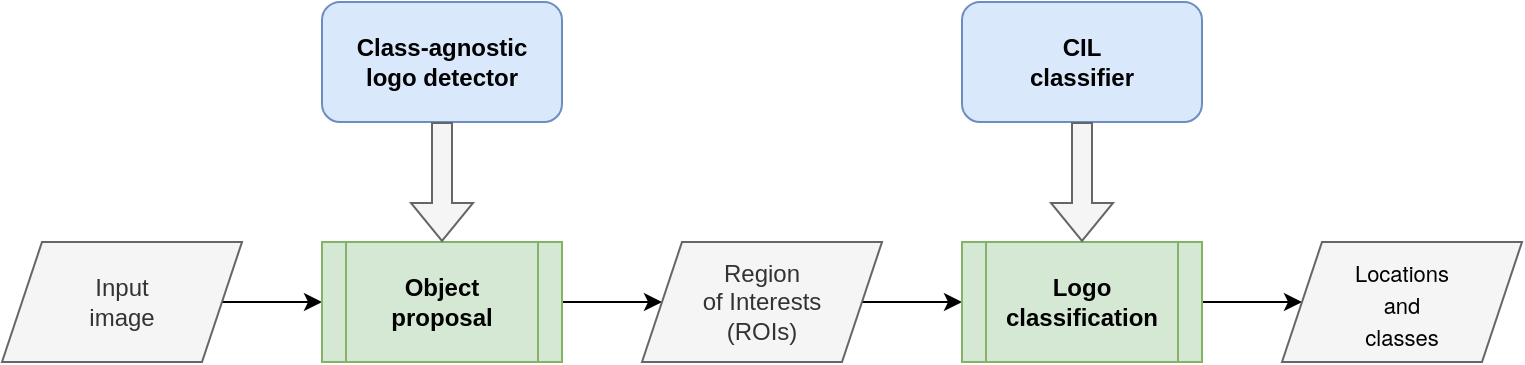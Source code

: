 <mxfile version="19.0.3" type="device"><diagram id="gMCv1ue2hVifAlisV5be" name="Page-1"><mxGraphModel dx="1005" dy="984" grid="1" gridSize="10" guides="1" tooltips="1" connect="1" arrows="1" fold="1" page="1" pageScale="1" pageWidth="827" pageHeight="1169" math="0" shadow="0"><root><mxCell id="0"/><mxCell id="1" parent="0"/><mxCell id="QEXINa6EAj0bJIKoji78-9" value="Class-agnostic&lt;br&gt;logo detector" style="rounded=1;whiteSpace=wrap;html=1;fillColor=#dae8fc;strokeColor=#6c8ebf;fontStyle=1" vertex="1" parent="1"><mxGeometry x="160" width="120" height="60" as="geometry"/></mxCell><mxCell id="QEXINa6EAj0bJIKoji78-14" value="CIL&lt;br&gt;classifier" style="rounded=1;whiteSpace=wrap;html=1;fillColor=#dae8fc;strokeColor=#6c8ebf;fontStyle=1" vertex="1" parent="1"><mxGeometry x="480" width="120" height="60" as="geometry"/></mxCell><mxCell id="QEXINa6EAj0bJIKoji78-22" style="edgeStyle=orthogonalEdgeStyle;rounded=0;orthogonalLoop=1;jettySize=auto;html=1;exitX=1;exitY=0.5;exitDx=0;exitDy=0;entryX=0;entryY=0.5;entryDx=0;entryDy=0;" edge="1" parent="1" source="QEXINa6EAj0bJIKoji78-23" target="QEXINa6EAj0bJIKoji78-25"><mxGeometry relative="1" as="geometry"/></mxCell><mxCell id="QEXINa6EAj0bJIKoji78-23" value="Input&lt;br&gt;image" style="shape=parallelogram;perimeter=parallelogramPerimeter;whiteSpace=wrap;html=1;fixedSize=1;fillColor=#f5f5f5;fontColor=#333333;strokeColor=#666666;" vertex="1" parent="1"><mxGeometry y="120" width="120" height="60" as="geometry"/></mxCell><mxCell id="QEXINa6EAj0bJIKoji78-24" style="edgeStyle=orthogonalEdgeStyle;rounded=0;orthogonalLoop=1;jettySize=auto;html=1;exitX=1;exitY=0.5;exitDx=0;exitDy=0;entryX=0;entryY=0.5;entryDx=0;entryDy=0;" edge="1" parent="1" source="QEXINa6EAj0bJIKoji78-25" target="QEXINa6EAj0bJIKoji78-27"><mxGeometry relative="1" as="geometry"/></mxCell><mxCell id="QEXINa6EAj0bJIKoji78-25" value="Object&lt;br&gt;proposal" style="shape=process;whiteSpace=wrap;html=1;backgroundOutline=1;fillColor=#d5e8d4;strokeColor=#82b366;fontStyle=1" vertex="1" parent="1"><mxGeometry x="160" y="120" width="120" height="60" as="geometry"/></mxCell><mxCell id="QEXINa6EAj0bJIKoji78-26" style="edgeStyle=orthogonalEdgeStyle;rounded=0;orthogonalLoop=1;jettySize=auto;html=1;exitX=1;exitY=0.5;exitDx=0;exitDy=0;entryX=0;entryY=0.5;entryDx=0;entryDy=0;" edge="1" parent="1" source="QEXINa6EAj0bJIKoji78-27" target="QEXINa6EAj0bJIKoji78-29"><mxGeometry relative="1" as="geometry"/></mxCell><mxCell id="QEXINa6EAj0bJIKoji78-27" value="Region&lt;br&gt;of Interests&lt;br&gt;(ROIs)" style="shape=parallelogram;perimeter=parallelogramPerimeter;whiteSpace=wrap;html=1;fixedSize=1;fillColor=#f5f5f5;fontColor=#333333;strokeColor=#666666;align=center;" vertex="1" parent="1"><mxGeometry x="320" y="120" width="120" height="60" as="geometry"/></mxCell><mxCell id="QEXINa6EAj0bJIKoji78-28" style="edgeStyle=orthogonalEdgeStyle;rounded=0;orthogonalLoop=1;jettySize=auto;html=1;exitX=1;exitY=0.5;exitDx=0;exitDy=0;entryX=0;entryY=0.5;entryDx=0;entryDy=0;" edge="1" parent="1" source="QEXINa6EAj0bJIKoji78-29" target="QEXINa6EAj0bJIKoji78-30"><mxGeometry relative="1" as="geometry"/></mxCell><mxCell id="QEXINa6EAj0bJIKoji78-29" value="Logo&lt;br&gt;classification" style="shape=process;whiteSpace=wrap;html=1;backgroundOutline=1;fillColor=#d5e8d4;strokeColor=#82b366;fontStyle=1" vertex="1" parent="1"><mxGeometry x="480" y="120" width="120" height="60" as="geometry"/></mxCell><mxCell id="QEXINa6EAj0bJIKoji78-30" value="&lt;p style=&quot;margin: 0px; font-variant-numeric: normal; font-variant-east-asian: normal; font-stretch: normal; font-size: 11px; line-height: normal; font-family: &amp;quot;Helvetica Neue&amp;quot;; color: rgb(0, 0, 0);&quot; class=&quot;p1&quot;&gt;Locations&lt;/p&gt;&lt;p style=&quot;margin: 0px; font-variant-numeric: normal; font-variant-east-asian: normal; font-stretch: normal; font-size: 11px; line-height: normal; font-family: &amp;quot;Helvetica Neue&amp;quot;; color: rgb(0, 0, 0);&quot; class=&quot;p1&quot;&gt;and&lt;/p&gt;&lt;p style=&quot;margin: 0px; font-variant-numeric: normal; font-variant-east-asian: normal; font-stretch: normal; font-size: 11px; line-height: normal; font-family: &amp;quot;Helvetica Neue&amp;quot;; color: rgb(0, 0, 0);&quot; class=&quot;p1&quot;&gt;classes&lt;/p&gt;" style="shape=parallelogram;perimeter=parallelogramPerimeter;whiteSpace=wrap;html=1;fixedSize=1;fillColor=#f5f5f5;fontColor=#333333;strokeColor=#666666;align=center;" vertex="1" parent="1"><mxGeometry x="640" y="120" width="120" height="60" as="geometry"/></mxCell><mxCell id="QEXINa6EAj0bJIKoji78-32" value="" style="shape=flexArrow;endArrow=classic;html=1;rounded=0;exitX=0.5;exitY=1;exitDx=0;exitDy=0;fillColor=#f5f5f5;strokeColor=#666666;" edge="1" parent="1" source="QEXINa6EAj0bJIKoji78-9" target="QEXINa6EAj0bJIKoji78-25"><mxGeometry width="50" height="50" relative="1" as="geometry"><mxPoint x="219.73" y="70" as="sourcePoint"/><mxPoint x="220" y="120" as="targetPoint"/></mxGeometry></mxCell><mxCell id="QEXINa6EAj0bJIKoji78-33" value="" style="shape=flexArrow;endArrow=classic;html=1;rounded=0;exitX=0.5;exitY=1;exitDx=0;exitDy=0;entryX=0.5;entryY=0;entryDx=0;entryDy=0;fillColor=#f5f5f5;strokeColor=#666666;" edge="1" parent="1" source="QEXINa6EAj0bJIKoji78-14" target="QEXINa6EAj0bJIKoji78-29"><mxGeometry width="50" height="50" relative="1" as="geometry"><mxPoint x="230.0" y="70" as="sourcePoint"/><mxPoint x="230.0" y="130" as="targetPoint"/></mxGeometry></mxCell></root></mxGraphModel></diagram></mxfile>